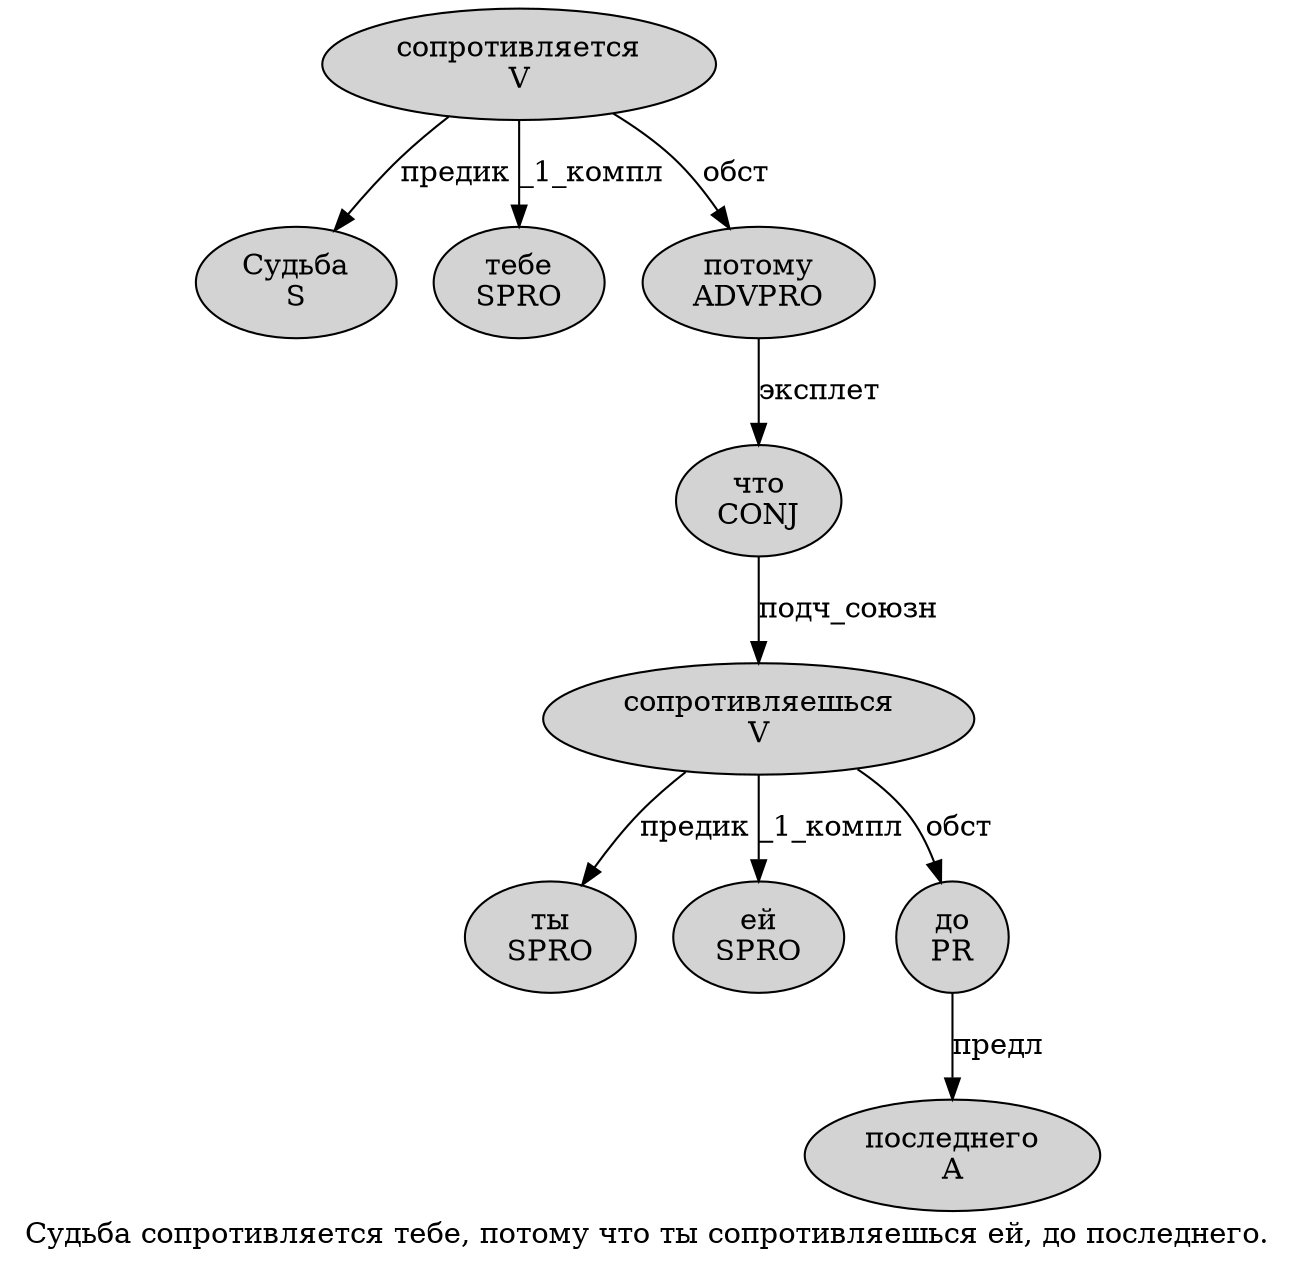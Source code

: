 digraph SENTENCE_1555 {
	graph [label="Судьба сопротивляется тебе, потому что ты сопротивляешься ей, до последнего."]
	node [style=filled]
		0 [label="Судьба
S" color="" fillcolor=lightgray penwidth=1 shape=ellipse]
		1 [label="сопротивляется
V" color="" fillcolor=lightgray penwidth=1 shape=ellipse]
		2 [label="тебе
SPRO" color="" fillcolor=lightgray penwidth=1 shape=ellipse]
		4 [label="потому
ADVPRO" color="" fillcolor=lightgray penwidth=1 shape=ellipse]
		5 [label="что
CONJ" color="" fillcolor=lightgray penwidth=1 shape=ellipse]
		6 [label="ты
SPRO" color="" fillcolor=lightgray penwidth=1 shape=ellipse]
		7 [label="сопротивляешься
V" color="" fillcolor=lightgray penwidth=1 shape=ellipse]
		8 [label="ей
SPRO" color="" fillcolor=lightgray penwidth=1 shape=ellipse]
		10 [label="до
PR" color="" fillcolor=lightgray penwidth=1 shape=ellipse]
		11 [label="последнего
A" color="" fillcolor=lightgray penwidth=1 shape=ellipse]
			4 -> 5 [label="эксплет"]
			1 -> 0 [label="предик"]
			1 -> 2 [label="_1_компл"]
			1 -> 4 [label="обст"]
			7 -> 6 [label="предик"]
			7 -> 8 [label="_1_компл"]
			7 -> 10 [label="обст"]
			10 -> 11 [label="предл"]
			5 -> 7 [label="подч_союзн"]
}
